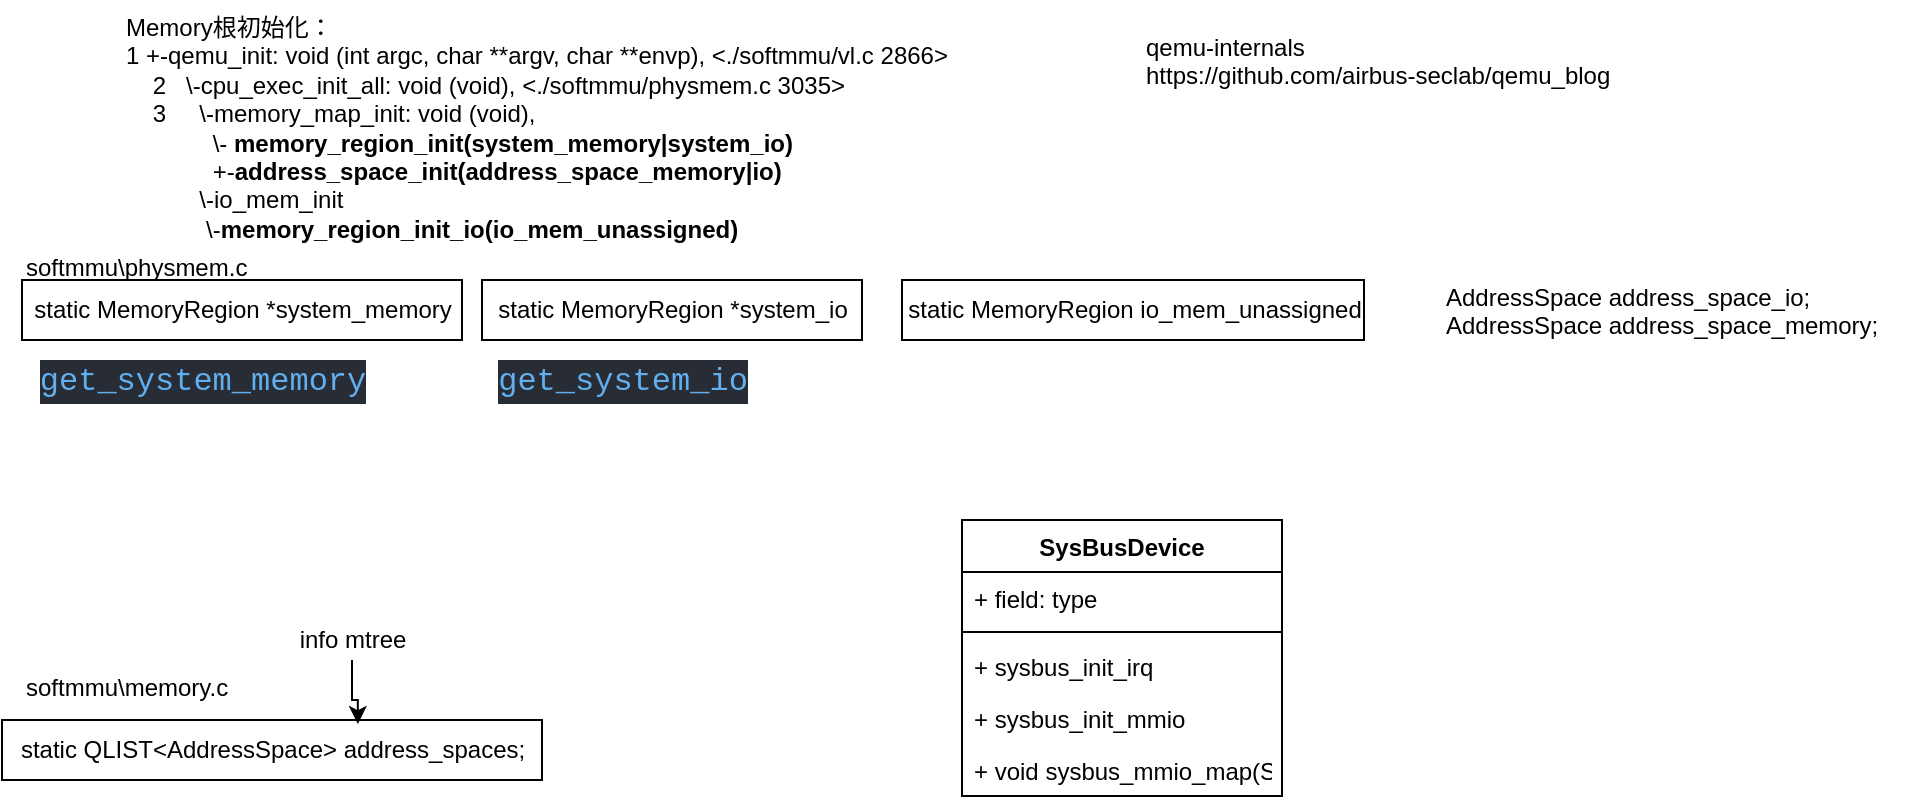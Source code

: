 <mxfile version="16.5.4" type="github">
  <diagram id="Z1-f5TAoEP9OV7cDx4_v" name="Page-1">
    <mxGraphModel dx="1422" dy="849" grid="1" gridSize="10" guides="1" tooltips="1" connect="1" arrows="1" fold="1" page="1" pageScale="1" pageWidth="827" pageHeight="1169" math="0" shadow="0">
      <root>
        <mxCell id="0" />
        <mxCell id="1" parent="0" />
        <mxCell id="lHg3y_46yC8aJabjndZl-2" value="static MemoryRegion *system_memory" style="html=1;" vertex="1" parent="1">
          <mxGeometry x="50" y="160" width="220" height="30" as="geometry" />
        </mxCell>
        <mxCell id="lHg3y_46yC8aJabjndZl-3" value="static MemoryRegion *system_io" style="html=1;" vertex="1" parent="1">
          <mxGeometry x="280" y="160" width="190" height="30" as="geometry" />
        </mxCell>
        <mxCell id="lHg3y_46yC8aJabjndZl-6" value="static MemoryRegion io_mem_unassigned" style="html=1;" vertex="1" parent="1">
          <mxGeometry x="490" y="160" width="231" height="30" as="geometry" />
        </mxCell>
        <mxCell id="lHg3y_46yC8aJabjndZl-7" value="Memory根初始化：&lt;br&gt;1 +-qemu_init: void (int argc, char **argv, char **envp), &amp;lt;./softmmu/vl.c 2866&amp;gt;&lt;br&gt;&amp;nbsp; &amp;nbsp; 2&amp;nbsp; &amp;nbsp;\-cpu_exec_init_all: void (void), &amp;lt;./softmmu/physmem.c 3035&amp;gt;&lt;br&gt;&amp;nbsp; &amp;nbsp; 3&amp;nbsp; &amp;nbsp; &amp;nbsp;\-memory_map_init: void (void),&lt;br&gt;&amp;nbsp; &amp;nbsp; &amp;nbsp; &amp;nbsp; &amp;nbsp; &amp;nbsp; &amp;nbsp;\-&amp;nbsp;&lt;b&gt;memory_region_init(system_memory|system_io)&lt;/b&gt;&lt;br&gt;&amp;nbsp; &amp;nbsp; &amp;nbsp; &amp;nbsp; &amp;nbsp; &amp;nbsp; &amp;nbsp;+-&lt;b&gt;address_space_init(address_space_memory|io)&lt;/b&gt;&lt;br&gt;&amp;nbsp; &amp;nbsp; &amp;nbsp; &amp;nbsp; &amp;nbsp; &amp;nbsp;\-io_mem_init&lt;br&gt;&amp;nbsp; &amp;nbsp; &amp;nbsp; &amp;nbsp; &amp;nbsp; &amp;nbsp; \-&lt;b&gt;memory_region_init_io(io_mem_unassigned)&lt;/b&gt;" style="text;whiteSpace=wrap;html=1;" vertex="1" parent="1">
          <mxGeometry x="100" y="20" width="440" height="120" as="geometry" />
        </mxCell>
        <mxCell id="lHg3y_46yC8aJabjndZl-8" value="AddressSpace address_space_io;&#xa;AddressSpace address_space_memory;" style="text;whiteSpace=wrap;html=1;" vertex="1" parent="1">
          <mxGeometry x="760" y="155" width="240" height="40" as="geometry" />
        </mxCell>
        <mxCell id="lHg3y_46yC8aJabjndZl-10" value="&lt;div style=&quot;color: rgb(187 , 187 , 187) ; background-color: rgb(40 , 44 , 52) ; font-family: &amp;#34;consolas&amp;#34; , &amp;#34;courier new&amp;#34; , monospace ; font-size: 16px ; line-height: 22px&quot;&gt;&lt;span style=&quot;color: #61afef&quot;&gt;get_system_memory&lt;/span&gt;&lt;/div&gt;" style="text;html=1;align=center;verticalAlign=middle;resizable=0;points=[];autosize=1;strokeColor=none;fillColor=none;" vertex="1" parent="1">
          <mxGeometry x="55" y="195" width="170" height="30" as="geometry" />
        </mxCell>
        <mxCell id="lHg3y_46yC8aJabjndZl-11" value="&lt;div style=&quot;color: rgb(187 , 187 , 187) ; background-color: rgb(40 , 44 , 52) ; font-family: &amp;#34;consolas&amp;#34; , &amp;#34;courier new&amp;#34; , monospace ; font-size: 16px ; line-height: 22px&quot;&gt;&lt;span style=&quot;color: #61afef&quot;&gt;get_system_io&lt;/span&gt;&lt;/div&gt;" style="text;html=1;align=center;verticalAlign=middle;resizable=0;points=[];autosize=1;strokeColor=none;fillColor=none;" vertex="1" parent="1">
          <mxGeometry x="285" y="195" width="130" height="30" as="geometry" />
        </mxCell>
        <mxCell id="lHg3y_46yC8aJabjndZl-12" value="softmmu\physmem.c" style="text;whiteSpace=wrap;html=1;" vertex="1" parent="1">
          <mxGeometry x="50" y="140" width="140" height="30" as="geometry" />
        </mxCell>
        <UserObject label="qemu-internals&lt;br&gt;https://github.com/airbus-seclab/qemu_blog" link="https://github.com/airbus-seclab/qemu_blog" id="lHg3y_46yC8aJabjndZl-13">
          <mxCell style="text;whiteSpace=wrap;html=1;" vertex="1" parent="1">
            <mxGeometry x="610" y="30" width="260" height="30" as="geometry" />
          </mxCell>
        </UserObject>
        <mxCell id="lHg3y_46yC8aJabjndZl-14" value="softmmu\memory.c" style="text;whiteSpace=wrap;html=1;" vertex="1" parent="1">
          <mxGeometry x="50" y="350" width="130" height="30" as="geometry" />
        </mxCell>
        <mxCell id="lHg3y_46yC8aJabjndZl-15" value="static QLIST&amp;lt;AddressSpace&amp;gt; address_spaces;" style="html=1;" vertex="1" parent="1">
          <mxGeometry x="40" y="380" width="270" height="30" as="geometry" />
        </mxCell>
        <mxCell id="lHg3y_46yC8aJabjndZl-17" style="edgeStyle=orthogonalEdgeStyle;rounded=0;orthogonalLoop=1;jettySize=auto;html=1;entryX=0.659;entryY=0.067;entryDx=0;entryDy=0;entryPerimeter=0;" edge="1" parent="1" source="lHg3y_46yC8aJabjndZl-16" target="lHg3y_46yC8aJabjndZl-15">
          <mxGeometry relative="1" as="geometry" />
        </mxCell>
        <mxCell id="lHg3y_46yC8aJabjndZl-16" value="info mtree" style="text;html=1;align=center;verticalAlign=middle;resizable=0;points=[];autosize=1;strokeColor=none;fillColor=none;" vertex="1" parent="1">
          <mxGeometry x="180" y="330" width="70" height="20" as="geometry" />
        </mxCell>
        <mxCell id="lHg3y_46yC8aJabjndZl-18" value="SysBusDevice" style="swimlane;fontStyle=1;align=center;verticalAlign=top;childLayout=stackLayout;horizontal=1;startSize=26;horizontalStack=0;resizeParent=1;resizeParentMax=0;resizeLast=0;collapsible=1;marginBottom=0;rounded=0;fontColor=#000000;strokeColor=default;fillColor=none;gradientColor=#ffffff;" vertex="1" parent="1">
          <mxGeometry x="520" y="280" width="160" height="138" as="geometry" />
        </mxCell>
        <mxCell id="lHg3y_46yC8aJabjndZl-19" value="+ field: type" style="text;strokeColor=none;fillColor=none;align=left;verticalAlign=top;spacingLeft=4;spacingRight=4;overflow=hidden;rotatable=0;points=[[0,0.5],[1,0.5]];portConstraint=eastwest;rounded=0;fontColor=#000000;" vertex="1" parent="lHg3y_46yC8aJabjndZl-18">
          <mxGeometry y="26" width="160" height="26" as="geometry" />
        </mxCell>
        <mxCell id="lHg3y_46yC8aJabjndZl-20" value="" style="line;strokeWidth=1;fillColor=none;align=left;verticalAlign=middle;spacingTop=-1;spacingLeft=3;spacingRight=3;rotatable=0;labelPosition=right;points=[];portConstraint=eastwest;rounded=0;fontColor=#000000;" vertex="1" parent="lHg3y_46yC8aJabjndZl-18">
          <mxGeometry y="52" width="160" height="8" as="geometry" />
        </mxCell>
        <mxCell id="lHg3y_46yC8aJabjndZl-21" value="+ sysbus_init_irq" style="text;strokeColor=none;fillColor=none;align=left;verticalAlign=top;spacingLeft=4;spacingRight=4;overflow=hidden;rotatable=0;points=[[0,0.5],[1,0.5]];portConstraint=eastwest;rounded=0;fontColor=#000000;" vertex="1" parent="lHg3y_46yC8aJabjndZl-18">
          <mxGeometry y="60" width="160" height="26" as="geometry" />
        </mxCell>
        <mxCell id="lHg3y_46yC8aJabjndZl-22" value="+ sysbus_init_mmio" style="text;strokeColor=none;fillColor=none;align=left;verticalAlign=top;spacingLeft=4;spacingRight=4;overflow=hidden;rotatable=0;points=[[0,0.5],[1,0.5]];portConstraint=eastwest;rounded=0;fontColor=#000000;" vertex="1" parent="lHg3y_46yC8aJabjndZl-18">
          <mxGeometry y="86" width="160" height="26" as="geometry" />
        </mxCell>
        <mxCell id="lHg3y_46yC8aJabjndZl-23" value="+ void sysbus_mmio_map(SysBusDevice *dev, int n, hwaddr addr)" style="text;strokeColor=none;fillColor=none;align=left;verticalAlign=top;spacingLeft=4;spacingRight=4;overflow=hidden;rotatable=0;points=[[0,0.5],[1,0.5]];portConstraint=eastwest;rounded=0;fontColor=#000000;" vertex="1" parent="lHg3y_46yC8aJabjndZl-18">
          <mxGeometry y="112" width="160" height="26" as="geometry" />
        </mxCell>
      </root>
    </mxGraphModel>
  </diagram>
</mxfile>
